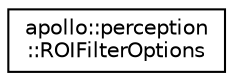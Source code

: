 digraph "Graphical Class Hierarchy"
{
  edge [fontname="Helvetica",fontsize="10",labelfontname="Helvetica",labelfontsize="10"];
  node [fontname="Helvetica",fontsize="10",shape=record];
  rankdir="LR";
  Node1 [label="apollo::perception\l::ROIFilterOptions",height=0.2,width=0.4,color="black", fillcolor="white", style="filled",URL="$structapollo_1_1perception_1_1ROIFilterOptions.html"];
}
